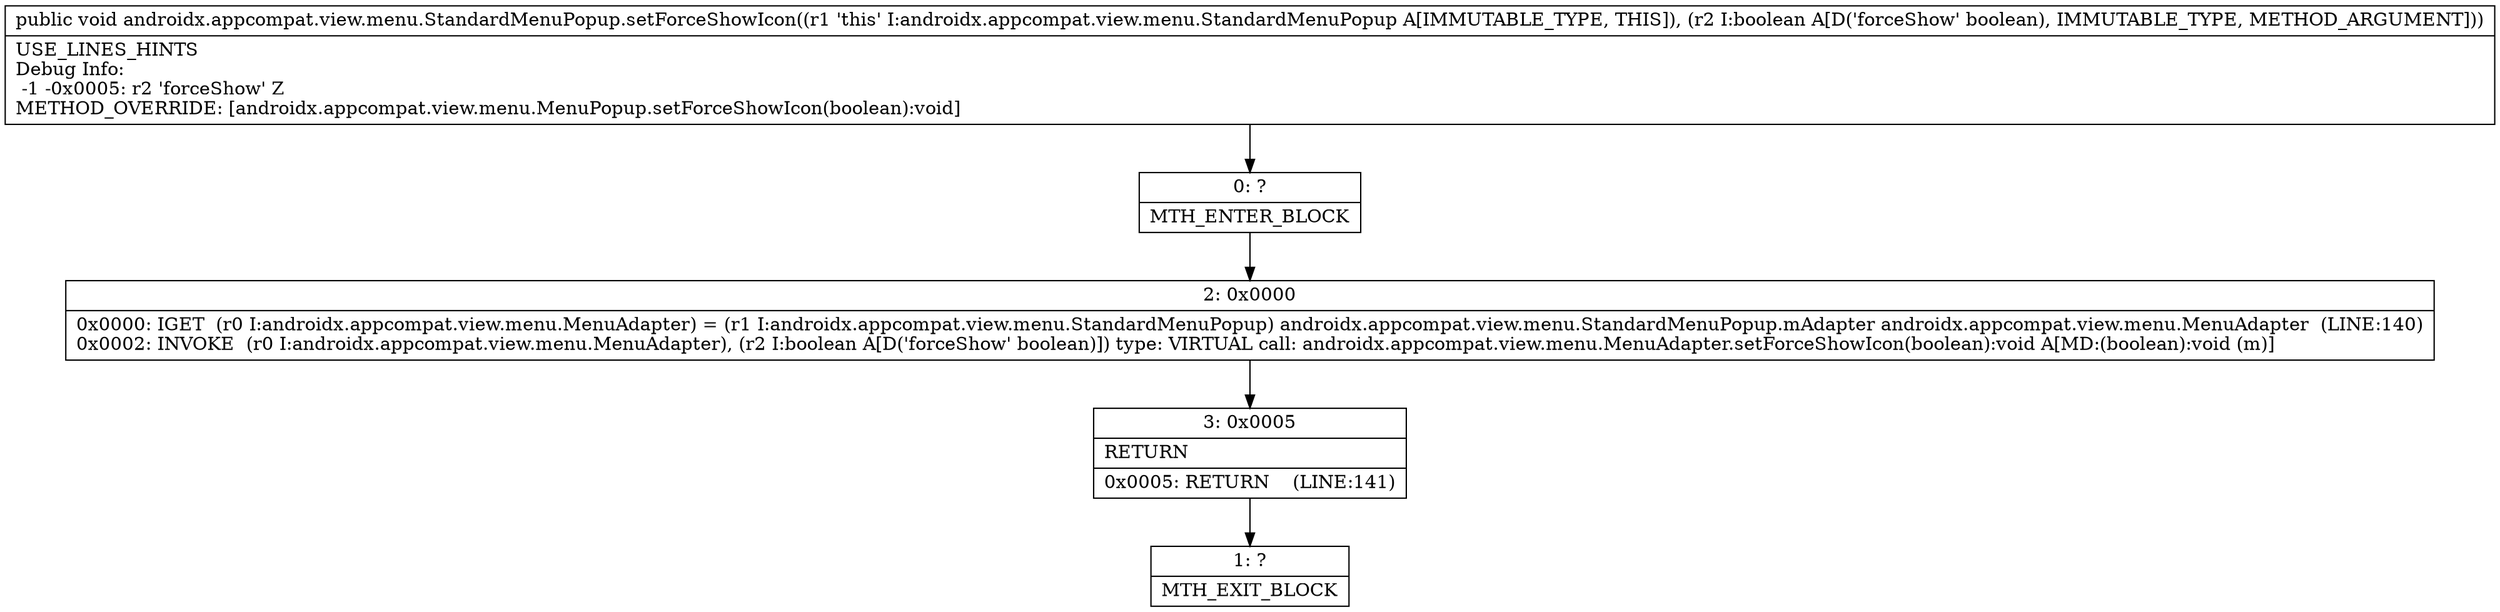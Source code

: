 digraph "CFG forandroidx.appcompat.view.menu.StandardMenuPopup.setForceShowIcon(Z)V" {
Node_0 [shape=record,label="{0\:\ ?|MTH_ENTER_BLOCK\l}"];
Node_2 [shape=record,label="{2\:\ 0x0000|0x0000: IGET  (r0 I:androidx.appcompat.view.menu.MenuAdapter) = (r1 I:androidx.appcompat.view.menu.StandardMenuPopup) androidx.appcompat.view.menu.StandardMenuPopup.mAdapter androidx.appcompat.view.menu.MenuAdapter  (LINE:140)\l0x0002: INVOKE  (r0 I:androidx.appcompat.view.menu.MenuAdapter), (r2 I:boolean A[D('forceShow' boolean)]) type: VIRTUAL call: androidx.appcompat.view.menu.MenuAdapter.setForceShowIcon(boolean):void A[MD:(boolean):void (m)]\l}"];
Node_3 [shape=record,label="{3\:\ 0x0005|RETURN\l|0x0005: RETURN    (LINE:141)\l}"];
Node_1 [shape=record,label="{1\:\ ?|MTH_EXIT_BLOCK\l}"];
MethodNode[shape=record,label="{public void androidx.appcompat.view.menu.StandardMenuPopup.setForceShowIcon((r1 'this' I:androidx.appcompat.view.menu.StandardMenuPopup A[IMMUTABLE_TYPE, THIS]), (r2 I:boolean A[D('forceShow' boolean), IMMUTABLE_TYPE, METHOD_ARGUMENT]))  | USE_LINES_HINTS\lDebug Info:\l  \-1 \-0x0005: r2 'forceShow' Z\lMETHOD_OVERRIDE: [androidx.appcompat.view.menu.MenuPopup.setForceShowIcon(boolean):void]\l}"];
MethodNode -> Node_0;Node_0 -> Node_2;
Node_2 -> Node_3;
Node_3 -> Node_1;
}

